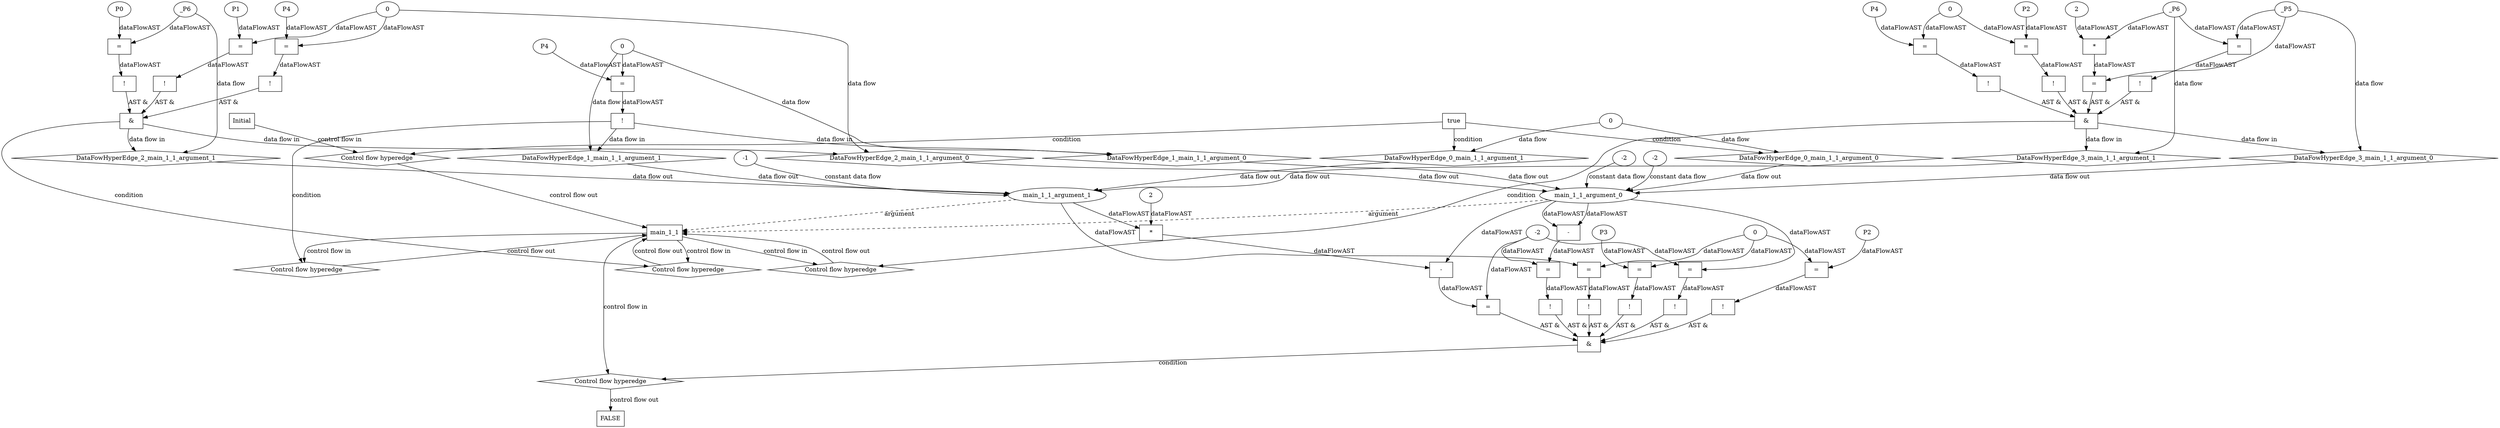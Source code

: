 digraph dag {
"main_1_1" [label="main_1_1" nodeName="main_1_1" class=cfn  shape="rect"];
FALSE [label="FALSE" nodeName=FALSE class=cfn  shape="rect"];
Initial [label="Initial" nodeName=Initial class=cfn  shape="rect"];
ControlFowHyperEdge_0 [label="Control flow hyperedge" nodeName=ControlFowHyperEdge_0 class=controlFlowHyperEdge shape="diamond"];
"Initial" -> ControlFowHyperEdge_0 [label="control flow in"]
ControlFowHyperEdge_0 -> "main_1_1" [label="control flow out"]
ControlFowHyperEdge_1 [label="Control flow hyperedge" nodeName=ControlFowHyperEdge_1 class=controlFlowHyperEdge shape="diamond"];
"main_1_1" -> ControlFowHyperEdge_1 [label="control flow in"]
ControlFowHyperEdge_1 -> "main_1_1" [label="control flow out"]
ControlFowHyperEdge_2 [label="Control flow hyperedge" nodeName=ControlFowHyperEdge_2 class=controlFlowHyperEdge shape="diamond"];
"main_1_1" -> ControlFowHyperEdge_2 [label="control flow in"]
ControlFowHyperEdge_2 -> "main_1_1" [label="control flow out"]
ControlFowHyperEdge_3 [label="Control flow hyperedge" nodeName=ControlFowHyperEdge_3 class=controlFlowHyperEdge shape="diamond"];
"main_1_1" -> ControlFowHyperEdge_3 [label="control flow in"]
ControlFowHyperEdge_3 -> "main_1_1" [label="control flow out"]
ControlFowHyperEdge_4 [label="Control flow hyperedge" nodeName=ControlFowHyperEdge_4 class=controlFlowHyperEdge shape="diamond"];
"main_1_1" -> ControlFowHyperEdge_4 [label="control flow in"]
ControlFowHyperEdge_4 -> "FALSE" [label="control flow out"]
"main_1_1_argument_0" [label="main_1_1_argument_0" nodeName=argument0 class=argument  head="main_1_1" shape="oval"];
"main_1_1_argument_0" -> "main_1_1"[label="argument" style="dashed"]
"main_1_1_argument_1" [label="main_1_1_argument_1" nodeName=argument1 class=argument  head="main_1_1" shape="oval"];
"main_1_1_argument_1" -> "main_1_1"[label="argument" style="dashed"]

"true_0" [label="true" nodeName="true_0" class=true shape="rect"];
"true_0" -> "ControlFowHyperEdge_0" [label="condition"];
"xxxmain_1_1___Initial_0xxxdataFlow_0_node_0" [label="0" nodeName="xxxmain_1_1___Initial_0xxxdataFlow_0_node_0" class=Literal ];

"xxxmain_1_1___Initial_0xxxdataFlow_0_node_0" -> "DataFowHyperEdge_0_main_1_1_argument_0" [label="data flow"];

"xxxmain_1_1___Initial_0xxxdataFlow_0_node_0" -> "DataFowHyperEdge_0_main_1_1_argument_1" [label="data flow"];
"xxxmain_1_1___main_1_1_1xxxguard_0_node_0" [label="!" nodeName="xxxmain_1_1___main_1_1_1xxxguard_0_node_0" class=Operator shape="rect"];
"xxxmain_1_1___main_1_1_1xxxguard_0_node_1" [label="=" nodeName="xxxmain_1_1___main_1_1_1xxxguard_0_node_1" class=Operator  shape="rect"];
"xxxmain_1_1___main_1_1_1xxxguard_0_node_2" [label="P4" nodeName="xxxmain_1_1___main_1_1_1xxxguard_0_node_2" class=Constant ];
"xxxmain_1_1___main_1_1_1xxxguard_0_node_1" -> "xxxmain_1_1___main_1_1_1xxxguard_0_node_0"[label="dataFlowAST"]
"xxxmain_1_1___main_1_1_1xxxguard_0_node_2" -> "xxxmain_1_1___main_1_1_1xxxguard_0_node_1"[label="dataFlowAST"]
"xxxmain_1_1___main_1_1_1xxxdataFlow_0_node_0" -> "xxxmain_1_1___main_1_1_1xxxguard_0_node_1"[label="dataFlowAST"]

"xxxmain_1_1___main_1_1_1xxxguard_0_node_0" -> "ControlFowHyperEdge_1" [label="condition"];
"xxxmain_1_1___main_1_1_1xxxdataFlow_0_node_0" [label="0" nodeName="xxxmain_1_1___main_1_1_1xxxdataFlow_0_node_0" class=Literal ];

"xxxmain_1_1___main_1_1_1xxxdataFlow_0_node_0" -> "DataFowHyperEdge_1_main_1_1_argument_0" [label="data flow"];

"xxxmain_1_1___main_1_1_1xxxdataFlow_0_node_0" -> "DataFowHyperEdge_1_main_1_1_argument_1" [label="data flow"];
"xxxmain_1_1___main_1_1_2xxx_and" [label="&" nodeName="xxxmain_1_1___main_1_1_2xxx_and" class=Operator shape="rect"];
"xxxmain_1_1___main_1_1_2xxxguard_0_node_0" [label="!" nodeName="xxxmain_1_1___main_1_1_2xxxguard_0_node_0" class=Operator shape="rect"];
"xxxmain_1_1___main_1_1_2xxxguard_0_node_1" [label="=" nodeName="xxxmain_1_1___main_1_1_2xxxguard_0_node_1" class=Operator  shape="rect"];
"xxxmain_1_1___main_1_1_2xxxguard_0_node_2" [label="P1" nodeName="xxxmain_1_1___main_1_1_2xxxguard_0_node_2" class=Constant ];
"xxxmain_1_1___main_1_1_2xxxguard_0_node_1" -> "xxxmain_1_1___main_1_1_2xxxguard_0_node_0"[label="dataFlowAST"]
"xxxmain_1_1___main_1_1_2xxxguard_0_node_2" -> "xxxmain_1_1___main_1_1_2xxxguard_0_node_1"[label="dataFlowAST"]
"xxxmain_1_1___main_1_1_2xxxdataFlow_0_node_0" -> "xxxmain_1_1___main_1_1_2xxxguard_0_node_1"[label="dataFlowAST"]

"xxxmain_1_1___main_1_1_2xxxguard_0_node_0" -> "xxxmain_1_1___main_1_1_2xxx_and" [label="AST &"];
"xxxmain_1_1___main_1_1_2xxxguard1_node_0" [label="!" nodeName="xxxmain_1_1___main_1_1_2xxxguard1_node_0" class=Operator shape="rect"];
"xxxmain_1_1___main_1_1_2xxxguard1_node_1" [label="=" nodeName="xxxmain_1_1___main_1_1_2xxxguard1_node_1" class=Operator  shape="rect"];
"xxxmain_1_1___main_1_1_2xxxguard1_node_3" [label="P0" nodeName="xxxmain_1_1___main_1_1_2xxxguard1_node_3" class=Constant ];
"xxxmain_1_1___main_1_1_2xxxguard1_node_1" -> "xxxmain_1_1___main_1_1_2xxxguard1_node_0"[label="dataFlowAST"]
"xxxmain_1_1___main_1_1_2xxxdataFlow1_node_0" -> "xxxmain_1_1___main_1_1_2xxxguard1_node_1"[label="dataFlowAST"]
"xxxmain_1_1___main_1_1_2xxxguard1_node_3" -> "xxxmain_1_1___main_1_1_2xxxguard1_node_1"[label="dataFlowAST"]

"xxxmain_1_1___main_1_1_2xxxguard1_node_0" -> "xxxmain_1_1___main_1_1_2xxx_and" [label="AST &"];
"xxxmain_1_1___main_1_1_2xxxguard2_node_0" [label="!" nodeName="xxxmain_1_1___main_1_1_2xxxguard2_node_0" class=Operator shape="rect"];
"xxxmain_1_1___main_1_1_2xxxguard2_node_1" [label="=" nodeName="xxxmain_1_1___main_1_1_2xxxguard2_node_1" class=Operator  shape="rect"];
"xxxmain_1_1___main_1_1_2xxxguard2_node_2" [label="P4" nodeName="xxxmain_1_1___main_1_1_2xxxguard2_node_2" class=Constant ];
"xxxmain_1_1___main_1_1_2xxxguard2_node_1" -> "xxxmain_1_1___main_1_1_2xxxguard2_node_0"[label="dataFlowAST"]
"xxxmain_1_1___main_1_1_2xxxguard2_node_2" -> "xxxmain_1_1___main_1_1_2xxxguard2_node_1"[label="dataFlowAST"]
"xxxmain_1_1___main_1_1_2xxxdataFlow_0_node_0" -> "xxxmain_1_1___main_1_1_2xxxguard2_node_1"[label="dataFlowAST"]

"xxxmain_1_1___main_1_1_2xxxguard2_node_0" -> "xxxmain_1_1___main_1_1_2xxx_and" [label="AST &"];
"xxxmain_1_1___main_1_1_2xxx_and" -> "ControlFowHyperEdge_2" [label="condition"];
"xxxmain_1_1___main_1_1_2xxxdataFlow_0_node_0" [label="0" nodeName="xxxmain_1_1___main_1_1_2xxxdataFlow_0_node_0" class=Literal ];

"xxxmain_1_1___main_1_1_2xxxdataFlow_0_node_0" -> "DataFowHyperEdge_2_main_1_1_argument_0" [label="data flow"];
"xxxmain_1_1___main_1_1_2xxxdataFlow1_node_0" [label="_P6" nodeName="xxxmain_1_1___main_1_1_2xxxdataFlow1_node_0" class=Constant ];

"xxxmain_1_1___main_1_1_2xxxdataFlow1_node_0" -> "DataFowHyperEdge_2_main_1_1_argument_1" [label="data flow"];
"xxxmain_1_1___main_1_1_3xxx_and" [label="&" nodeName="xxxmain_1_1___main_1_1_3xxx_and" class=Operator shape="rect"];
"xxxmain_1_1___main_1_1_3xxxguard_0_node_0" [label="!" nodeName="xxxmain_1_1___main_1_1_3xxxguard_0_node_0" class=Operator shape="rect"];
"xxxmain_1_1___main_1_1_3xxxguard_0_node_1" [label="=" nodeName="xxxmain_1_1___main_1_1_3xxxguard_0_node_1" class=Operator  shape="rect"];
"xxxmain_1_1___main_1_1_3xxxguard_0_node_2" [label="P2" nodeName="xxxmain_1_1___main_1_1_3xxxguard_0_node_2" class=Constant ];
"xxxmain_1_1___main_1_1_3xxxguard_0_node_3" [label="0" nodeName="xxxmain_1_1___main_1_1_3xxxguard_0_node_3" class=Literal ];
"xxxmain_1_1___main_1_1_3xxxguard_0_node_1" -> "xxxmain_1_1___main_1_1_3xxxguard_0_node_0"[label="dataFlowAST"]
"xxxmain_1_1___main_1_1_3xxxguard_0_node_2" -> "xxxmain_1_1___main_1_1_3xxxguard_0_node_1"[label="dataFlowAST"]
"xxxmain_1_1___main_1_1_3xxxguard_0_node_3" -> "xxxmain_1_1___main_1_1_3xxxguard_0_node_1"[label="dataFlowAST"]

"xxxmain_1_1___main_1_1_3xxxguard_0_node_0" -> "xxxmain_1_1___main_1_1_3xxx_and" [label="AST &"];
"xxxmain_1_1___main_1_1_3xxxguard1_node_0" [label="!" nodeName="xxxmain_1_1___main_1_1_3xxxguard1_node_0" class=Operator shape="rect"];
"xxxmain_1_1___main_1_1_3xxxguard1_node_1" [label="=" nodeName="xxxmain_1_1___main_1_1_3xxxguard1_node_1" class=Operator  shape="rect"];
"xxxmain_1_1___main_1_1_3xxxguard1_node_1" -> "xxxmain_1_1___main_1_1_3xxxguard1_node_0"[label="dataFlowAST"]
"xxxmain_1_1___main_1_1_3xxxdataFlow1_node_0" -> "xxxmain_1_1___main_1_1_3xxxguard1_node_1"[label="dataFlowAST"]
"xxxmain_1_1___main_1_1_3xxxdataFlow_0_node_0" -> "xxxmain_1_1___main_1_1_3xxxguard1_node_1"[label="dataFlowAST"]

"xxxmain_1_1___main_1_1_3xxxguard1_node_0" -> "xxxmain_1_1___main_1_1_3xxx_and" [label="AST &"];
"xxxmain_1_1___main_1_1_3xxxguard2_node_0" [label="!" nodeName="xxxmain_1_1___main_1_1_3xxxguard2_node_0" class=Operator shape="rect"];
"xxxmain_1_1___main_1_1_3xxxguard2_node_1" [label="=" nodeName="xxxmain_1_1___main_1_1_3xxxguard2_node_1" class=Operator  shape="rect"];
"xxxmain_1_1___main_1_1_3xxxguard2_node_2" [label="P4" nodeName="xxxmain_1_1___main_1_1_3xxxguard2_node_2" class=Constant ];
"xxxmain_1_1___main_1_1_3xxxguard2_node_1" -> "xxxmain_1_1___main_1_1_3xxxguard2_node_0"[label="dataFlowAST"]
"xxxmain_1_1___main_1_1_3xxxguard2_node_2" -> "xxxmain_1_1___main_1_1_3xxxguard2_node_1"[label="dataFlowAST"]
"xxxmain_1_1___main_1_1_3xxxguard_0_node_3" -> "xxxmain_1_1___main_1_1_3xxxguard2_node_1"[label="dataFlowAST"]

"xxxmain_1_1___main_1_1_3xxxguard2_node_0" -> "xxxmain_1_1___main_1_1_3xxx_and" [label="AST &"];
"xxxmain_1_1___main_1_1_3xxxguard3_node_0" [label="=" nodeName="xxxmain_1_1___main_1_1_3xxxguard3_node_0" class=Operator  shape="rect"];
"xxxmain_1_1___main_1_1_3xxxguard3_node_1" [label="*" nodeName="xxxmain_1_1___main_1_1_3xxxguard3_node_1" class=Operator  shape="rect"];
"xxxmain_1_1___main_1_1_3xxxguard3_node_2" [label="2" nodeName="xxxmain_1_1___main_1_1_3xxxguard3_node_2" class=Coeff ];
"xxxmain_1_1___main_1_1_3xxxguard3_node_1" -> "xxxmain_1_1___main_1_1_3xxxguard3_node_0"[label="dataFlowAST"]
"xxxmain_1_1___main_1_1_3xxxdataFlow_0_node_0" -> "xxxmain_1_1___main_1_1_3xxxguard3_node_0"[label="dataFlowAST"]
"xxxmain_1_1___main_1_1_3xxxguard3_node_2" -> "xxxmain_1_1___main_1_1_3xxxguard3_node_1"[label="dataFlowAST"]
"xxxmain_1_1___main_1_1_3xxxdataFlow1_node_0" -> "xxxmain_1_1___main_1_1_3xxxguard3_node_1"[label="dataFlowAST"]

"xxxmain_1_1___main_1_1_3xxxguard3_node_0" -> "xxxmain_1_1___main_1_1_3xxx_and" [label="AST &"];
"xxxmain_1_1___main_1_1_3xxx_and" -> "ControlFowHyperEdge_3" [label="condition"];
"xxxmain_1_1___main_1_1_3xxxdataFlow_0_node_0" [label="_P5" nodeName="xxxmain_1_1___main_1_1_3xxxdataFlow_0_node_0" class=Constant ];

"xxxmain_1_1___main_1_1_3xxxdataFlow_0_node_0" -> "DataFowHyperEdge_3_main_1_1_argument_0" [label="data flow"];
"xxxmain_1_1___main_1_1_3xxxdataFlow1_node_0" [label="_P6" nodeName="xxxmain_1_1___main_1_1_3xxxdataFlow1_node_0" class=Constant ];

"xxxmain_1_1___main_1_1_3xxxdataFlow1_node_0" -> "DataFowHyperEdge_3_main_1_1_argument_1" [label="data flow"];
"xxxFALSE___main_1_1_4xxx_and" [label="&" nodeName="xxxFALSE___main_1_1_4xxx_and" class=Operator shape="rect"];
"xxxFALSE___main_1_1_4xxxguard5_node_0" [label="!" nodeName="xxxFALSE___main_1_1_4xxxguard5_node_0" class=Operator shape="rect"];
"xxxFALSE___main_1_1_4xxxguard5_node_1" [label="=" nodeName="xxxFALSE___main_1_1_4xxxguard5_node_1" class=Operator  shape="rect"];
"xxxFALSE___main_1_1_4xxxguard5_node_2" [label="-" nodeName="xxxFALSE___main_1_1_4xxxguard5_node_2" class= Operator shape="rect"];
"xxxFALSE___main_1_1_4xxxguard5_node_1" -> "xxxFALSE___main_1_1_4xxxguard5_node_0"[label="dataFlowAST"]
"xxxFALSE___main_1_1_4xxxguard5_node_2" -> "xxxFALSE___main_1_1_4xxxguard5_node_1"[label="dataFlowAST"]
"xxxFALSE___main_1_1_4xxxguard2_node_3" -> "xxxFALSE___main_1_1_4xxxguard5_node_1"[label="dataFlowAST"]
"main_1_1_argument_0" -> "xxxFALSE___main_1_1_4xxxguard5_node_2"[label="dataFlowAST"]
"main_1_1_argument_0" -> "xxxFALSE___main_1_1_4xxxguard5_node_2"[label="dataFlowAST"]

"xxxFALSE___main_1_1_4xxxguard5_node_0" -> "xxxFALSE___main_1_1_4xxx_and" [label="AST &"];
"xxxFALSE___main_1_1_4xxxguard3_node_0" [label="=" nodeName="xxxFALSE___main_1_1_4xxxguard3_node_0" class=Operator  shape="rect"];
"xxxFALSE___main_1_1_4xxxguard3_node_1" [label="-" nodeName="xxxFALSE___main_1_1_4xxxguard3_node_1" class= Operator shape="rect"];
"xxxFALSE___main_1_1_4xxxguard3_node_2" [label="*" nodeName="xxxFALSE___main_1_1_4xxxguard3_node_2" class=Operator  shape="rect"];
"xxxFALSE___main_1_1_4xxxguard3_node_3" [label="2" nodeName="xxxFALSE___main_1_1_4xxxguard3_node_3" class=Coeff ];
"xxxFALSE___main_1_1_4xxxguard3_node_1" -> "xxxFALSE___main_1_1_4xxxguard3_node_0"[label="dataFlowAST"]
"xxxFALSE___main_1_1_4xxxguard2_node_3" -> "xxxFALSE___main_1_1_4xxxguard3_node_0"[label="dataFlowAST"]
"xxxFALSE___main_1_1_4xxxguard3_node_2" -> "xxxFALSE___main_1_1_4xxxguard3_node_1"[label="dataFlowAST"]
"main_1_1_argument_0" -> "xxxFALSE___main_1_1_4xxxguard3_node_1"[label="dataFlowAST"]
"xxxFALSE___main_1_1_4xxxguard3_node_3" -> "xxxFALSE___main_1_1_4xxxguard3_node_2"[label="dataFlowAST"]
"main_1_1_argument_1" -> "xxxFALSE___main_1_1_4xxxguard3_node_2"[label="dataFlowAST"]

"xxxFALSE___main_1_1_4xxxguard3_node_0" -> "xxxFALSE___main_1_1_4xxx_and" [label="AST &"];
"xxxFALSE___main_1_1_4xxxguard1_node_0" [label="!" nodeName="xxxFALSE___main_1_1_4xxxguard1_node_0" class=Operator shape="rect"];
"xxxFALSE___main_1_1_4xxxguard1_node_1" [label="=" nodeName="xxxFALSE___main_1_1_4xxxguard1_node_1" class=Operator  shape="rect"];
"xxxFALSE___main_1_1_4xxxguard1_node_2" [label="P3" nodeName="xxxFALSE___main_1_1_4xxxguard1_node_2" class=Constant ];
"xxxFALSE___main_1_1_4xxxguard1_node_1" -> "xxxFALSE___main_1_1_4xxxguard1_node_0"[label="dataFlowAST"]
"xxxFALSE___main_1_1_4xxxguard1_node_2" -> "xxxFALSE___main_1_1_4xxxguard1_node_1"[label="dataFlowAST"]
"xxxFALSE___main_1_1_4xxxguard_0_node_3" -> "xxxFALSE___main_1_1_4xxxguard1_node_1"[label="dataFlowAST"]

"xxxFALSE___main_1_1_4xxxguard1_node_0" -> "xxxFALSE___main_1_1_4xxx_and" [label="AST &"];
"xxxFALSE___main_1_1_4xxxguard4_node_0" [label="!" nodeName="xxxFALSE___main_1_1_4xxxguard4_node_0" class=Operator shape="rect"];
"xxxFALSE___main_1_1_4xxxguard4_node_1" [label="=" nodeName="xxxFALSE___main_1_1_4xxxguard4_node_1" class=Operator  shape="rect"];
"xxxFALSE___main_1_1_4xxxguard4_node_2" [label="P2" nodeName="xxxFALSE___main_1_1_4xxxguard4_node_2" class=Constant ];
"xxxFALSE___main_1_1_4xxxguard4_node_1" -> "xxxFALSE___main_1_1_4xxxguard4_node_0"[label="dataFlowAST"]
"xxxFALSE___main_1_1_4xxxguard4_node_2" -> "xxxFALSE___main_1_1_4xxxguard4_node_1"[label="dataFlowAST"]
"xxxFALSE___main_1_1_4xxxguard_0_node_3" -> "xxxFALSE___main_1_1_4xxxguard4_node_1"[label="dataFlowAST"]

"xxxFALSE___main_1_1_4xxxguard4_node_0" -> "xxxFALSE___main_1_1_4xxx_and" [label="AST &"];
"xxxFALSE___main_1_1_4xxxguard2_node_0" [label="!" nodeName="xxxFALSE___main_1_1_4xxxguard2_node_0" class=Operator shape="rect"];
"xxxFALSE___main_1_1_4xxxguard2_node_1" [label="=" nodeName="xxxFALSE___main_1_1_4xxxguard2_node_1" class=Operator  shape="rect"];
"xxxFALSE___main_1_1_4xxxguard2_node_3" [label="-2" nodeName="xxxFALSE___main_1_1_4xxxguard2_node_3" class=Literal ];
"xxxFALSE___main_1_1_4xxxguard2_node_1" -> "xxxFALSE___main_1_1_4xxxguard2_node_0"[label="dataFlowAST"]
"main_1_1_argument_0" -> "xxxFALSE___main_1_1_4xxxguard2_node_1"[label="dataFlowAST"]
"xxxFALSE___main_1_1_4xxxguard2_node_3" -> "xxxFALSE___main_1_1_4xxxguard2_node_1"[label="dataFlowAST"]

"xxxFALSE___main_1_1_4xxxguard2_node_0" -> "xxxFALSE___main_1_1_4xxx_and" [label="AST &"];
"xxxFALSE___main_1_1_4xxxguard_0_node_0" [label="!" nodeName="xxxFALSE___main_1_1_4xxxguard_0_node_0" class=Operator shape="rect"];
"xxxFALSE___main_1_1_4xxxguard_0_node_1" [label="=" nodeName="xxxFALSE___main_1_1_4xxxguard_0_node_1" class=Operator  shape="rect"];
"xxxFALSE___main_1_1_4xxxguard_0_node_3" [label="0" nodeName="xxxFALSE___main_1_1_4xxxguard_0_node_3" class=Literal ];
"xxxFALSE___main_1_1_4xxxguard_0_node_1" -> "xxxFALSE___main_1_1_4xxxguard_0_node_0"[label="dataFlowAST"]
"main_1_1_argument_1" -> "xxxFALSE___main_1_1_4xxxguard_0_node_1"[label="dataFlowAST"]
"xxxFALSE___main_1_1_4xxxguard_0_node_3" -> "xxxFALSE___main_1_1_4xxxguard_0_node_1"[label="dataFlowAST"]

"xxxFALSE___main_1_1_4xxxguard_0_node_0" -> "xxxFALSE___main_1_1_4xxx_and" [label="AST &"];
"xxxFALSE___main_1_1_4xxx_and" -> "ControlFowHyperEdge_4" [label="condition"];
"DataFowHyperEdge_0_main_1_1_argument_0" [label="DataFowHyperEdge_0_main_1_1_argument_0" nodeName="DataFowHyperEdge_0_main_1_1_argument_0" class=DataFlowHyperedge shape="diamond"];
"DataFowHyperEdge_0_main_1_1_argument_0" -> "main_1_1_argument_0"[label="data flow out"]
"true_0" -> "DataFowHyperEdge_0_main_1_1_argument_0" [label="condition"];
"DataFowHyperEdge_0_main_1_1_argument_1" [label="DataFowHyperEdge_0_main_1_1_argument_1" nodeName="DataFowHyperEdge_0_main_1_1_argument_1" class=DataFlowHyperedge shape="diamond"];
"DataFowHyperEdge_0_main_1_1_argument_1" -> "main_1_1_argument_1"[label="data flow out"]
"true_0" -> "DataFowHyperEdge_0_main_1_1_argument_1" [label="condition"];
"DataFowHyperEdge_1_main_1_1_argument_0" [label="DataFowHyperEdge_1_main_1_1_argument_0" nodeName="DataFowHyperEdge_1_main_1_1_argument_0" class=DataFlowHyperedge shape="diamond"];
"DataFowHyperEdge_1_main_1_1_argument_0" -> "main_1_1_argument_0"[label="data flow out"]
"xxxmain_1_1___main_1_1_1xxxguard_0_node_0" -> "DataFowHyperEdge_1_main_1_1_argument_0"[label="data flow in"]
"DataFowHyperEdge_1_main_1_1_argument_1" [label="DataFowHyperEdge_1_main_1_1_argument_1" nodeName="DataFowHyperEdge_1_main_1_1_argument_1" class=DataFlowHyperedge shape="diamond"];
"DataFowHyperEdge_1_main_1_1_argument_1" -> "main_1_1_argument_1"[label="data flow out"]
"xxxmain_1_1___main_1_1_1xxxguard_0_node_0" -> "DataFowHyperEdge_1_main_1_1_argument_1"[label="data flow in"]
"DataFowHyperEdge_2_main_1_1_argument_0" [label="DataFowHyperEdge_2_main_1_1_argument_0" nodeName="DataFowHyperEdge_2_main_1_1_argument_0" class=DataFlowHyperedge shape="diamond"];
"DataFowHyperEdge_2_main_1_1_argument_0" -> "main_1_1_argument_0"[label="data flow out"]
"xxxmain_1_1___main_1_1_2xxx_and" -> "DataFowHyperEdge_2_main_1_1_argument_0"[label="data flow in"]
"DataFowHyperEdge_2_main_1_1_argument_1" [label="DataFowHyperEdge_2_main_1_1_argument_1" nodeName="DataFowHyperEdge_2_main_1_1_argument_1" class=DataFlowHyperedge shape="diamond"];
"DataFowHyperEdge_2_main_1_1_argument_1" -> "main_1_1_argument_1"[label="data flow out"]
"xxxmain_1_1___main_1_1_2xxx_and" -> "DataFowHyperEdge_2_main_1_1_argument_1"[label="data flow in"]
"DataFowHyperEdge_3_main_1_1_argument_0" [label="DataFowHyperEdge_3_main_1_1_argument_0" nodeName="DataFowHyperEdge_3_main_1_1_argument_0" class=DataFlowHyperedge shape="diamond"];
"DataFowHyperEdge_3_main_1_1_argument_0" -> "main_1_1_argument_0"[label="data flow out"]
"xxxmain_1_1___main_1_1_3xxx_and" -> "DataFowHyperEdge_3_main_1_1_argument_0"[label="data flow in"]
"DataFowHyperEdge_3_main_1_1_argument_1" [label="DataFowHyperEdge_3_main_1_1_argument_1" nodeName="DataFowHyperEdge_3_main_1_1_argument_1" class=DataFlowHyperedge shape="diamond"];
"DataFowHyperEdge_3_main_1_1_argument_1" -> "main_1_1_argument_1"[label="data flow out"]
"xxxmain_1_1___main_1_1_3xxx_and" -> "DataFowHyperEdge_3_main_1_1_argument_1"[label="data flow in"]
"xxxmain_1_1___main_1_1_1xxxmain_1_1_argument_0_constant_-2" [label="-2" nodeName="xxxmain_1_1___main_1_1_1xxxmain_1_1_argument_0_constant_-2" class=Constant];
"xxxmain_1_1___main_1_1_1xxxmain_1_1_argument_0_constant_-2" -> "main_1_1_argument_0" [label="constant data flow"];
"xxxmain_1_1___main_1_1_1xxxmain_1_1_argument_1_constant_-1" [label="-1" nodeName="xxxmain_1_1___main_1_1_1xxxmain_1_1_argument_1_constant_-1" class=Constant];
"xxxmain_1_1___main_1_1_1xxxmain_1_1_argument_1_constant_-1" -> "main_1_1_argument_1" [label="constant data flow"];
"xxxmain_1_1___main_1_1_2xxxmain_1_1_argument_0_constant_-2" [label="-2" nodeName="xxxmain_1_1___main_1_1_2xxxmain_1_1_argument_0_constant_-2" class=Constant];
"xxxmain_1_1___main_1_1_2xxxmain_1_1_argument_0_constant_-2" -> "main_1_1_argument_0" [label="constant data flow"];




}
